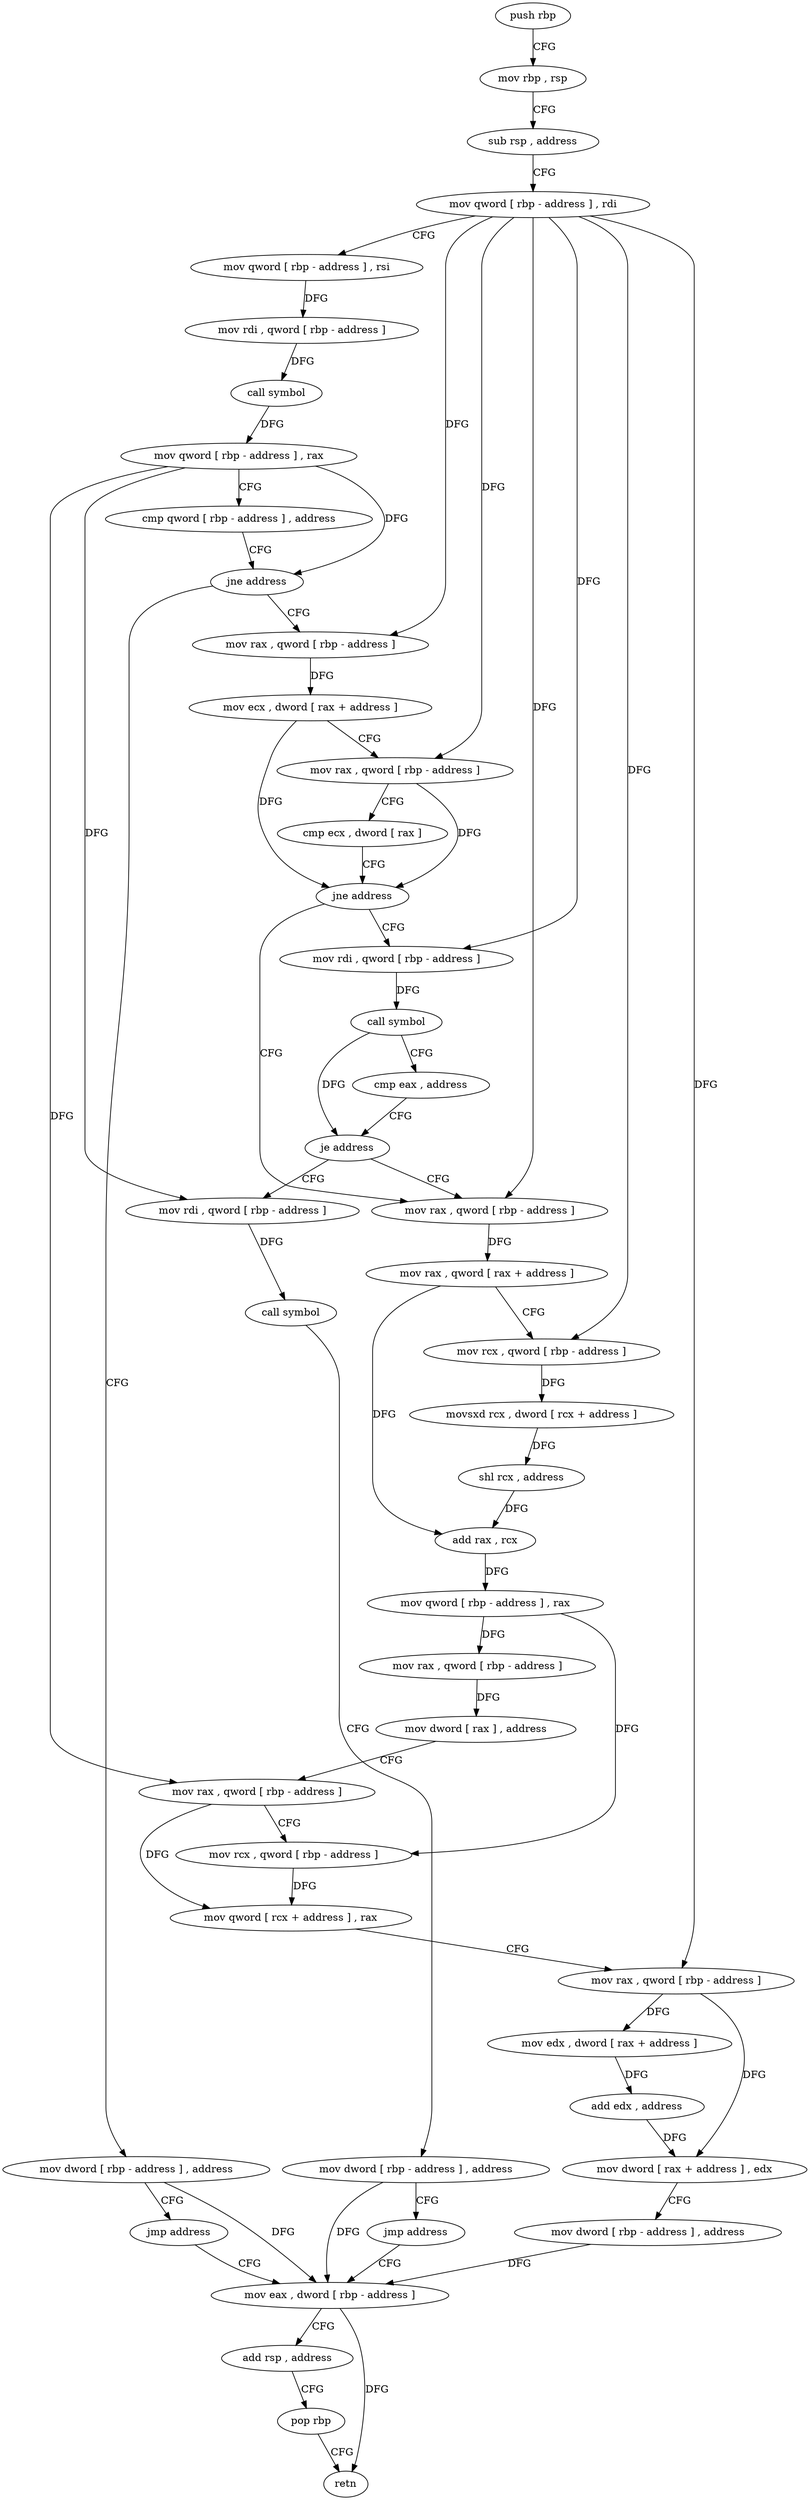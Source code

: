 digraph "func" {
"368400" [label = "push rbp" ]
"368401" [label = "mov rbp , rsp" ]
"368404" [label = "sub rsp , address" ]
"368408" [label = "mov qword [ rbp - address ] , rdi" ]
"368412" [label = "mov qword [ rbp - address ] , rsi" ]
"368416" [label = "mov rdi , qword [ rbp - address ]" ]
"368420" [label = "call symbol" ]
"368425" [label = "mov qword [ rbp - address ] , rax" ]
"368429" [label = "cmp qword [ rbp - address ] , address" ]
"368434" [label = "jne address" ]
"368452" [label = "mov rax , qword [ rbp - address ]" ]
"368440" [label = "mov dword [ rbp - address ] , address" ]
"368456" [label = "mov ecx , dword [ rax + address ]" ]
"368459" [label = "mov rax , qword [ rbp - address ]" ]
"368463" [label = "cmp ecx , dword [ rax ]" ]
"368465" [label = "jne address" ]
"368510" [label = "mov rax , qword [ rbp - address ]" ]
"368471" [label = "mov rdi , qword [ rbp - address ]" ]
"368447" [label = "jmp address" ]
"368579" [label = "mov eax , dword [ rbp - address ]" ]
"368514" [label = "mov rax , qword [ rax + address ]" ]
"368518" [label = "mov rcx , qword [ rbp - address ]" ]
"368522" [label = "movsxd rcx , dword [ rcx + address ]" ]
"368526" [label = "shl rcx , address" ]
"368530" [label = "add rax , rcx" ]
"368533" [label = "mov qword [ rbp - address ] , rax" ]
"368537" [label = "mov rax , qword [ rbp - address ]" ]
"368541" [label = "mov dword [ rax ] , address" ]
"368547" [label = "mov rax , qword [ rbp - address ]" ]
"368551" [label = "mov rcx , qword [ rbp - address ]" ]
"368555" [label = "mov qword [ rcx + address ] , rax" ]
"368559" [label = "mov rax , qword [ rbp - address ]" ]
"368563" [label = "mov edx , dword [ rax + address ]" ]
"368566" [label = "add edx , address" ]
"368569" [label = "mov dword [ rax + address ] , edx" ]
"368572" [label = "mov dword [ rbp - address ] , address" ]
"368475" [label = "call symbol" ]
"368480" [label = "cmp eax , address" ]
"368483" [label = "je address" ]
"368489" [label = "mov rdi , qword [ rbp - address ]" ]
"368582" [label = "add rsp , address" ]
"368586" [label = "pop rbp" ]
"368587" [label = "retn" ]
"368493" [label = "call symbol" ]
"368498" [label = "mov dword [ rbp - address ] , address" ]
"368505" [label = "jmp address" ]
"368400" -> "368401" [ label = "CFG" ]
"368401" -> "368404" [ label = "CFG" ]
"368404" -> "368408" [ label = "CFG" ]
"368408" -> "368412" [ label = "CFG" ]
"368408" -> "368452" [ label = "DFG" ]
"368408" -> "368459" [ label = "DFG" ]
"368408" -> "368510" [ label = "DFG" ]
"368408" -> "368518" [ label = "DFG" ]
"368408" -> "368559" [ label = "DFG" ]
"368408" -> "368471" [ label = "DFG" ]
"368412" -> "368416" [ label = "DFG" ]
"368416" -> "368420" [ label = "DFG" ]
"368420" -> "368425" [ label = "DFG" ]
"368425" -> "368429" [ label = "CFG" ]
"368425" -> "368434" [ label = "DFG" ]
"368425" -> "368547" [ label = "DFG" ]
"368425" -> "368489" [ label = "DFG" ]
"368429" -> "368434" [ label = "CFG" ]
"368434" -> "368452" [ label = "CFG" ]
"368434" -> "368440" [ label = "CFG" ]
"368452" -> "368456" [ label = "DFG" ]
"368440" -> "368447" [ label = "CFG" ]
"368440" -> "368579" [ label = "DFG" ]
"368456" -> "368459" [ label = "CFG" ]
"368456" -> "368465" [ label = "DFG" ]
"368459" -> "368463" [ label = "CFG" ]
"368459" -> "368465" [ label = "DFG" ]
"368463" -> "368465" [ label = "CFG" ]
"368465" -> "368510" [ label = "CFG" ]
"368465" -> "368471" [ label = "CFG" ]
"368510" -> "368514" [ label = "DFG" ]
"368471" -> "368475" [ label = "DFG" ]
"368447" -> "368579" [ label = "CFG" ]
"368579" -> "368582" [ label = "CFG" ]
"368579" -> "368587" [ label = "DFG" ]
"368514" -> "368518" [ label = "CFG" ]
"368514" -> "368530" [ label = "DFG" ]
"368518" -> "368522" [ label = "DFG" ]
"368522" -> "368526" [ label = "DFG" ]
"368526" -> "368530" [ label = "DFG" ]
"368530" -> "368533" [ label = "DFG" ]
"368533" -> "368537" [ label = "DFG" ]
"368533" -> "368551" [ label = "DFG" ]
"368537" -> "368541" [ label = "DFG" ]
"368541" -> "368547" [ label = "CFG" ]
"368547" -> "368551" [ label = "CFG" ]
"368547" -> "368555" [ label = "DFG" ]
"368551" -> "368555" [ label = "DFG" ]
"368555" -> "368559" [ label = "CFG" ]
"368559" -> "368563" [ label = "DFG" ]
"368559" -> "368569" [ label = "DFG" ]
"368563" -> "368566" [ label = "DFG" ]
"368566" -> "368569" [ label = "DFG" ]
"368569" -> "368572" [ label = "CFG" ]
"368572" -> "368579" [ label = "DFG" ]
"368475" -> "368480" [ label = "CFG" ]
"368475" -> "368483" [ label = "DFG" ]
"368480" -> "368483" [ label = "CFG" ]
"368483" -> "368510" [ label = "CFG" ]
"368483" -> "368489" [ label = "CFG" ]
"368489" -> "368493" [ label = "DFG" ]
"368582" -> "368586" [ label = "CFG" ]
"368586" -> "368587" [ label = "CFG" ]
"368493" -> "368498" [ label = "CFG" ]
"368498" -> "368505" [ label = "CFG" ]
"368498" -> "368579" [ label = "DFG" ]
"368505" -> "368579" [ label = "CFG" ]
}
